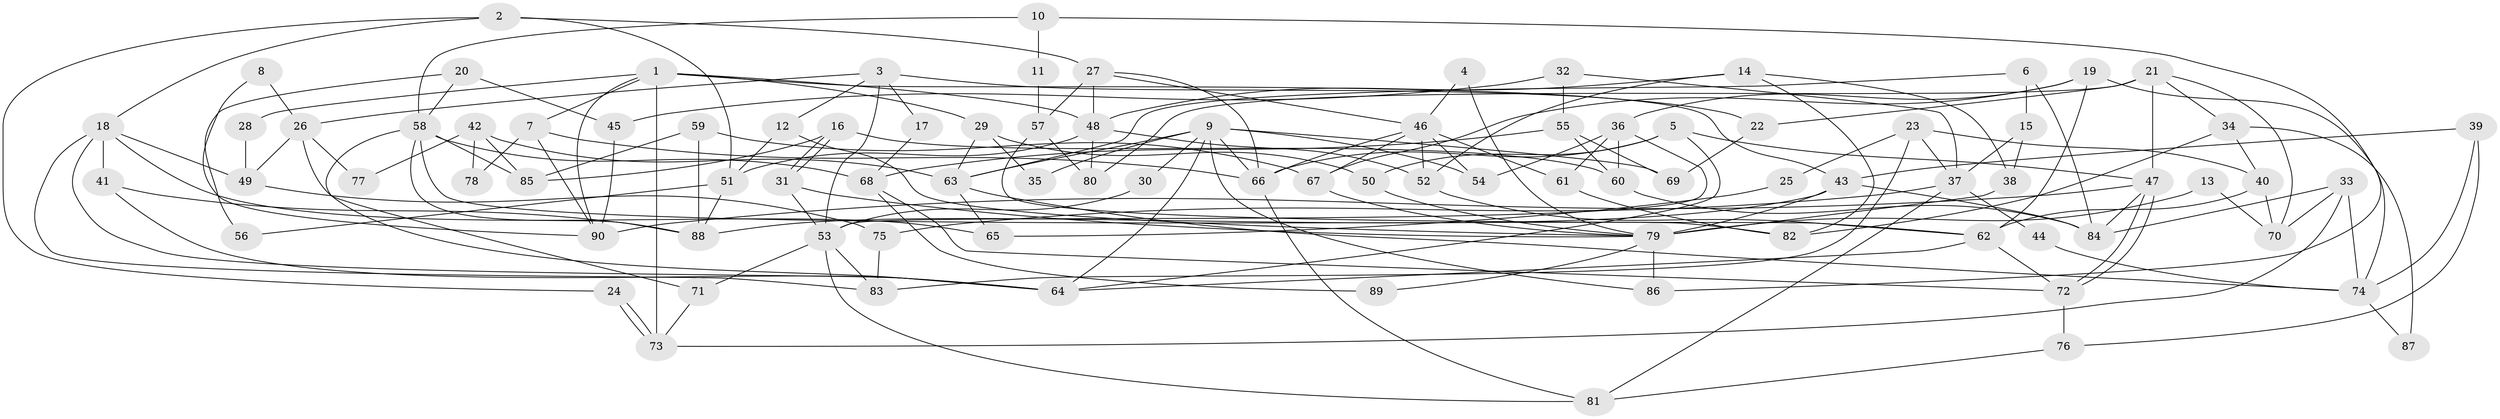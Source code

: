 // Generated by graph-tools (version 1.1) at 2025/11/02/27/25 16:11:19]
// undirected, 90 vertices, 180 edges
graph export_dot {
graph [start="1"]
  node [color=gray90,style=filled];
  1;
  2;
  3;
  4;
  5;
  6;
  7;
  8;
  9;
  10;
  11;
  12;
  13;
  14;
  15;
  16;
  17;
  18;
  19;
  20;
  21;
  22;
  23;
  24;
  25;
  26;
  27;
  28;
  29;
  30;
  31;
  32;
  33;
  34;
  35;
  36;
  37;
  38;
  39;
  40;
  41;
  42;
  43;
  44;
  45;
  46;
  47;
  48;
  49;
  50;
  51;
  52;
  53;
  54;
  55;
  56;
  57;
  58;
  59;
  60;
  61;
  62;
  63;
  64;
  65;
  66;
  67;
  68;
  69;
  70;
  71;
  72;
  73;
  74;
  75;
  76;
  77;
  78;
  79;
  80;
  81;
  82;
  83;
  84;
  85;
  86;
  87;
  88;
  89;
  90;
  1 -- 29;
  1 -- 7;
  1 -- 28;
  1 -- 43;
  1 -- 48;
  1 -- 73;
  1 -- 90;
  2 -- 27;
  2 -- 51;
  2 -- 18;
  2 -- 24;
  3 -- 12;
  3 -- 53;
  3 -- 17;
  3 -- 22;
  3 -- 26;
  4 -- 79;
  4 -- 46;
  5 -- 66;
  5 -- 64;
  5 -- 47;
  5 -- 50;
  6 -- 84;
  6 -- 63;
  6 -- 15;
  7 -- 66;
  7 -- 90;
  7 -- 78;
  8 -- 90;
  8 -- 26;
  9 -- 54;
  9 -- 64;
  9 -- 30;
  9 -- 35;
  9 -- 63;
  9 -- 66;
  9 -- 69;
  9 -- 86;
  10 -- 58;
  10 -- 86;
  10 -- 11;
  11 -- 57;
  12 -- 51;
  12 -- 79;
  13 -- 70;
  13 -- 79;
  14 -- 48;
  14 -- 82;
  14 -- 38;
  14 -- 52;
  15 -- 38;
  15 -- 37;
  16 -- 31;
  16 -- 31;
  16 -- 85;
  16 -- 60;
  17 -- 68;
  18 -- 64;
  18 -- 41;
  18 -- 49;
  18 -- 65;
  18 -- 83;
  19 -- 74;
  19 -- 67;
  19 -- 36;
  19 -- 62;
  20 -- 45;
  20 -- 58;
  20 -- 56;
  21 -- 47;
  21 -- 80;
  21 -- 22;
  21 -- 34;
  21 -- 70;
  22 -- 69;
  23 -- 40;
  23 -- 37;
  23 -- 25;
  23 -- 83;
  24 -- 73;
  24 -- 73;
  25 -- 65;
  26 -- 49;
  26 -- 64;
  26 -- 77;
  27 -- 46;
  27 -- 48;
  27 -- 57;
  27 -- 66;
  28 -- 49;
  29 -- 50;
  29 -- 63;
  29 -- 35;
  30 -- 53;
  31 -- 53;
  31 -- 79;
  32 -- 55;
  32 -- 37;
  32 -- 45;
  33 -- 84;
  33 -- 73;
  33 -- 70;
  33 -- 74;
  34 -- 40;
  34 -- 82;
  34 -- 87;
  36 -- 60;
  36 -- 53;
  36 -- 54;
  36 -- 61;
  37 -- 81;
  37 -- 44;
  37 -- 75;
  38 -- 79;
  39 -- 76;
  39 -- 43;
  39 -- 74;
  40 -- 70;
  40 -- 62;
  41 -- 64;
  41 -- 88;
  42 -- 85;
  42 -- 63;
  42 -- 77;
  42 -- 78;
  43 -- 88;
  43 -- 79;
  43 -- 84;
  44 -- 74;
  45 -- 90;
  46 -- 52;
  46 -- 66;
  46 -- 54;
  46 -- 61;
  46 -- 67;
  47 -- 72;
  47 -- 72;
  47 -- 84;
  47 -- 90;
  48 -- 52;
  48 -- 51;
  48 -- 80;
  49 -- 75;
  50 -- 79;
  51 -- 88;
  51 -- 56;
  52 -- 62;
  53 -- 83;
  53 -- 71;
  53 -- 81;
  55 -- 69;
  55 -- 60;
  55 -- 68;
  57 -- 62;
  57 -- 80;
  58 -- 71;
  58 -- 82;
  58 -- 68;
  58 -- 85;
  58 -- 88;
  59 -- 67;
  59 -- 88;
  59 -- 85;
  60 -- 84;
  61 -- 82;
  62 -- 72;
  62 -- 64;
  63 -- 74;
  63 -- 65;
  66 -- 81;
  67 -- 79;
  68 -- 72;
  68 -- 89;
  71 -- 73;
  72 -- 76;
  74 -- 87;
  75 -- 83;
  76 -- 81;
  79 -- 86;
  79 -- 89;
}
